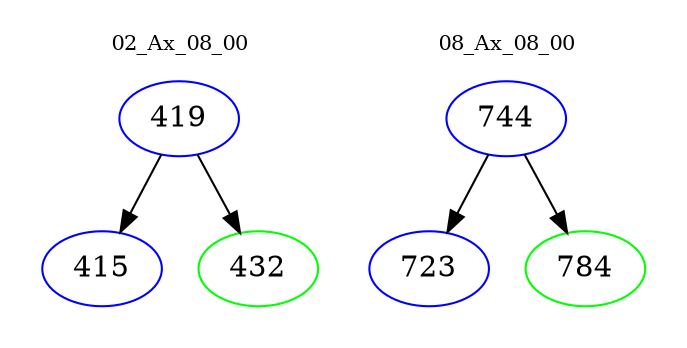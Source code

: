 digraph{
subgraph cluster_0 {
color = white
label = "02_Ax_08_00";
fontsize=10;
T0_419 [label="419", color="blue"]
T0_419 -> T0_415 [color="black"]
T0_415 [label="415", color="blue"]
T0_419 -> T0_432 [color="black"]
T0_432 [label="432", color="green"]
}
subgraph cluster_1 {
color = white
label = "08_Ax_08_00";
fontsize=10;
T1_744 [label="744", color="blue"]
T1_744 -> T1_723 [color="black"]
T1_723 [label="723", color="blue"]
T1_744 -> T1_784 [color="black"]
T1_784 [label="784", color="green"]
}
}
